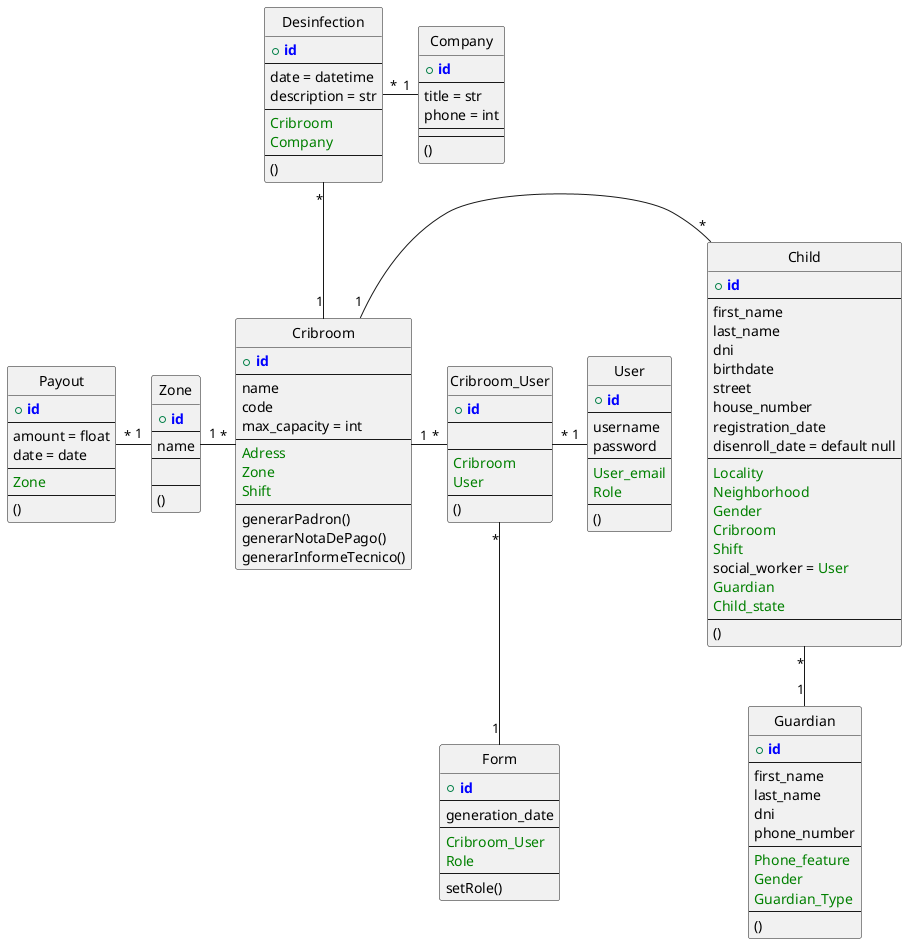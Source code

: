 @startuml

' !define ENTITY
!define PRIMARY_KEY(x) <b><color:blue>x</color></b>
!define FOREIGN_KEY(x) <color:green>x</color>

hide circle

entity Cribroom {
    + PRIMARY_KEY(id)
    --
    name
    code
    max_capacity = int
    --
    FOREIGN_KEY(Adress)
    FOREIGN_KEY(Zone)
    FOREIGN_KEY(Shift)
    --
    generarPadron()
    generarNotaDePago()
    generarInformeTecnico()
}

entity Company {
    + PRIMARY_KEY(id)
    --
    title = str
    phone = int
    --
    --
    ()
}

entity Desinfection {
    + PRIMARY_KEY(id)
    --
    date = datetime
    description = str
    --
    FOREIGN_KEY(Cribroom)
    FOREIGN_KEY(Company)
    --
    ()
}

Desinfection "*" - "1" Company
Desinfection "*" -- "1" Cribroom

entity Payout {
    + PRIMARY_KEY(id)
    --
    amount = float
    date = date
    --
    FOREIGN_KEY(Zone)
    ' Payout_Adress = capital or upcountry
    --
    ()
}

entity Zone {
    + PRIMARY_KEY(id)
    --
    name
    --

    ' interior or capital
    --
    ()
}

Payout "*" - "1" Zone
Zone "1" - "*" Cribroom

entity Child {
    + PRIMARY_KEY(id)
    --
    first_name
    last_name
    dni
    birthdate
    street
    house_number
    registration_date
    disenroll_date = default null
    --
    FOREIGN_KEY(Locality)
    FOREIGN_KEY(Neighborhood)
    FOREIGN_KEY(Gender)
    FOREIGN_KEY(Cribroom)
    FOREIGN_KEY(Shift)
    social_worker = FOREIGN_KEY(User)
    FOREIGN_KEY(Guardian)
    FOREIGN_KEY(Child_state)
    --
    ()
}

Cribroom "1" - "*" Child

entity User {
    + PRIMARY_KEY(id)
    --
    username
    password
    --
    FOREIGN_KEY(User_email)
    FOREIGN_KEY(Role)
    --
    ()
}

entity Cribroom_User {
    + PRIMARY_KEY(id)
    --

    --
    FOREIGN_KEY(Cribroom)
    FOREIGN_KEY(User)
    --
    ()
}

Cribroom "1" - "*" Cribroom_User
Cribroom_User "*" - "1" User


entity Guardian {
    + PRIMARY_KEY(id)
    --
    first_name
    last_name
    dni
    phone_number
    --
    FOREIGN_KEY(Phone_feature)
    FOREIGN_KEY(Gender)
    FOREIGN_KEY(Guardian_Type)
    --
    ()
}

Child "*" -- "1" Guardian

entity Form {
    + PRIMARY_KEY(id)
    --
    generation_date
    --
    FOREIGN_KEY(Cribroom_User)
    FOREIGN_KEY(Role)
    --
    setRole()
}

Cribroom_User "*" -- "1" Form



@enduml